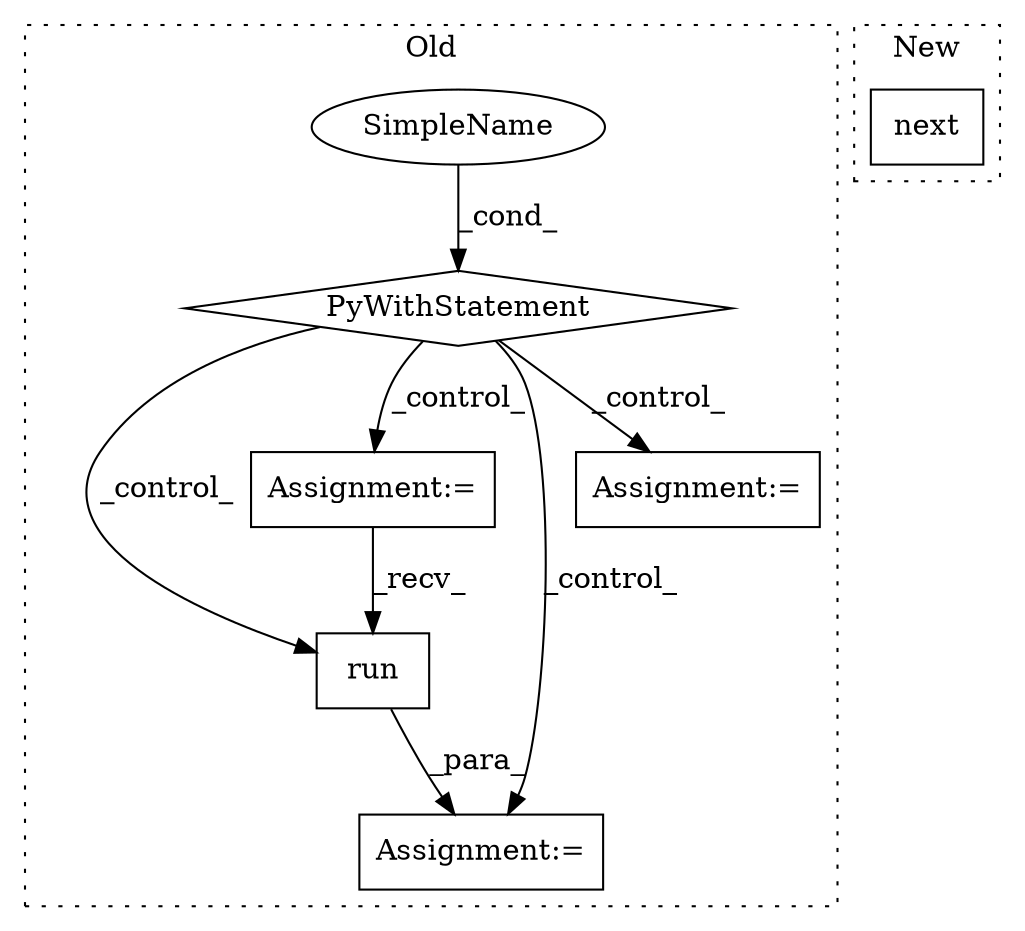 digraph G {
subgraph cluster0 {
1 [label="run" a="32" s="9282,9290" l="4,1" shape="box"];
3 [label="Assignment:=" a="7" s="9016" l="4" shape="box"];
4 [label="SimpleName" a="42" s="" l="" shape="ellipse"];
5 [label="PyWithStatement" a="104" s="8502,8543" l="10,2" shape="diamond"];
6 [label="Assignment:=" a="7" s="9276" l="1" shape="box"];
7 [label="Assignment:=" a="7" s="8652" l="1" shape="box"];
label = "Old";
style="dotted";
}
subgraph cluster1 {
2 [label="next" a="32" s="8527,8545" l="5,1" shape="box"];
label = "New";
style="dotted";
}
1 -> 6 [label="_para_"];
3 -> 1 [label="_recv_"];
4 -> 5 [label="_cond_"];
5 -> 1 [label="_control_"];
5 -> 7 [label="_control_"];
5 -> 6 [label="_control_"];
5 -> 3 [label="_control_"];
}